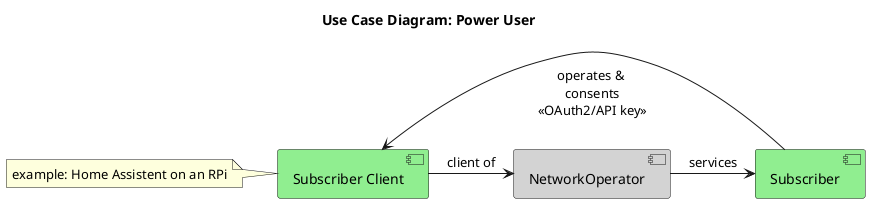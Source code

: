 @startuml
title Use Case Diagram: Power User

[Subscriber Client] #LightGreen
[NetworkOperator] #LightGray
[Subscriber] #LightGreen
[Subscriber Client] -> [NetworkOperator]: client of
[NetworkOperator] -> [Subscriber]: services
[Subscriber] -> [Subscriber Client] : \noperates & \nconsents\n<<OAuth2/API key>>

note left of [Subscriber Client] : example: Home Assistent on an RPi

@enduml

@startuml

object RequiredScopes {
  <#LightBlue,#black>|= Scope |= Notes |
  <#LightYellow>| cpe-management-service-sites-read | Subscriber selected for Client |
  <#LightYellow>| cpe-management-service-sites-location-read | Subscriber selected for Client |
  <#LightYellow>| cpe-management-devices-read | Subscriber selected for Client |
  <#LightYellow>| cpe-management-devices-hardware-address-read | Subscriber selected for Client |
  <#LightYellow>| cpe-management-devices-write | Subscriber selected for Client |
  <#LightYellow>| cpe-management-isolated-networks-read | Subscriber selected for Client |
  <#LightYellow>| cpe-management-isolated-networks-write | Subscriber selected for Client |
  <#LightYellow>| cpe-management-isolated-networks-primary-read | Subscriber selected for Client |
  <#LightYellow>| cpe-management-isolated-networks-primary-write | Subscriber selected for Client |
  <#LightYellow>| cpe-management-isolated-networks-auxiliary-read | Subscriber selected for Client |
  <#LightYellow>| cpe-management-isolated-networks-auxiliary-write | Subscriber selected for Client |
  <#LightYellow>| cpe-management-reboot-requests-read | Subscriber selected for Client |
  <#LightYellow>| cpe-management-reboot-requests-write | Subscriber selected for Client |
}

object AccessRights {
  <#LightBlue,#black>|= Route |= Notes |
  <#LightYellow>| GET /service-sites | Subscriber selected for Client |
  <#LightYellow>| GET /service-sites/{sideId} | Subscriber selected for Client |
  <#LightYellow>| GET /service-sites/{siteId}/devices | Subscriber selected for Client |
  <#LightYellow>| GET /service-sites/{siteId}/isolated-networks | Subscriber selected for Client |
  <#LightYellow>| GET /service-sites/{siteId}/devices | Subscriber selected for Client |
  <#LightYellow>| GET /devices | Subscriber selected for Client |
  <#LightYellow>| GET /devices/{deviceId} | Subscriber selected for Client |
  <#LightYellow>| GET /devices/{deviceId}/isolated-networks | Subscriber selected for Client |
  <#LightYellow>| PATCH /devices/{deviceId}/isolated-networks | Subscriber selected for Client |
  <#LightYellow>| GET /isolated-networks | Subscriber selected for Client |
  <#LightYellow>| POST /isolated-networks | Subscriber selected for Client |
  <#LightYellow>| GET /isolated-networks/{netId} | Subscriber selected for Client |
  <#LightYellow>| PATCH /isolated-networks/{netId} | Subscriber selected for Client |
  <#LightYellow>| DELETE /isolated-networks/{netId} | Subscriber selected for Client |
  <#LightYellow>| GET /isolated-networks/{netId}/devices | Subscriber selected for Client |
  <#LightYellow>| PATCH /isolated-networks/{netId}/devices | Subscriber selected for Client |
  <#LightYellow>| GET /reboot-requests | Subscriber selected for Client |
  <#LightYellow>| POST /reboot-requests | Subscriber selected for Client |
  <#LightYellow>| GET /reboot-requests{rebootId} | Subscriber selected for Client |
  <#LightYellow>| PATCH /reboot-requests{rebootId} | Subscriber selected for Client |
  <#LightYellow>| DELETE /reboot-requests{rebootId} | Subscriber selected for Client |
}
@enduml
